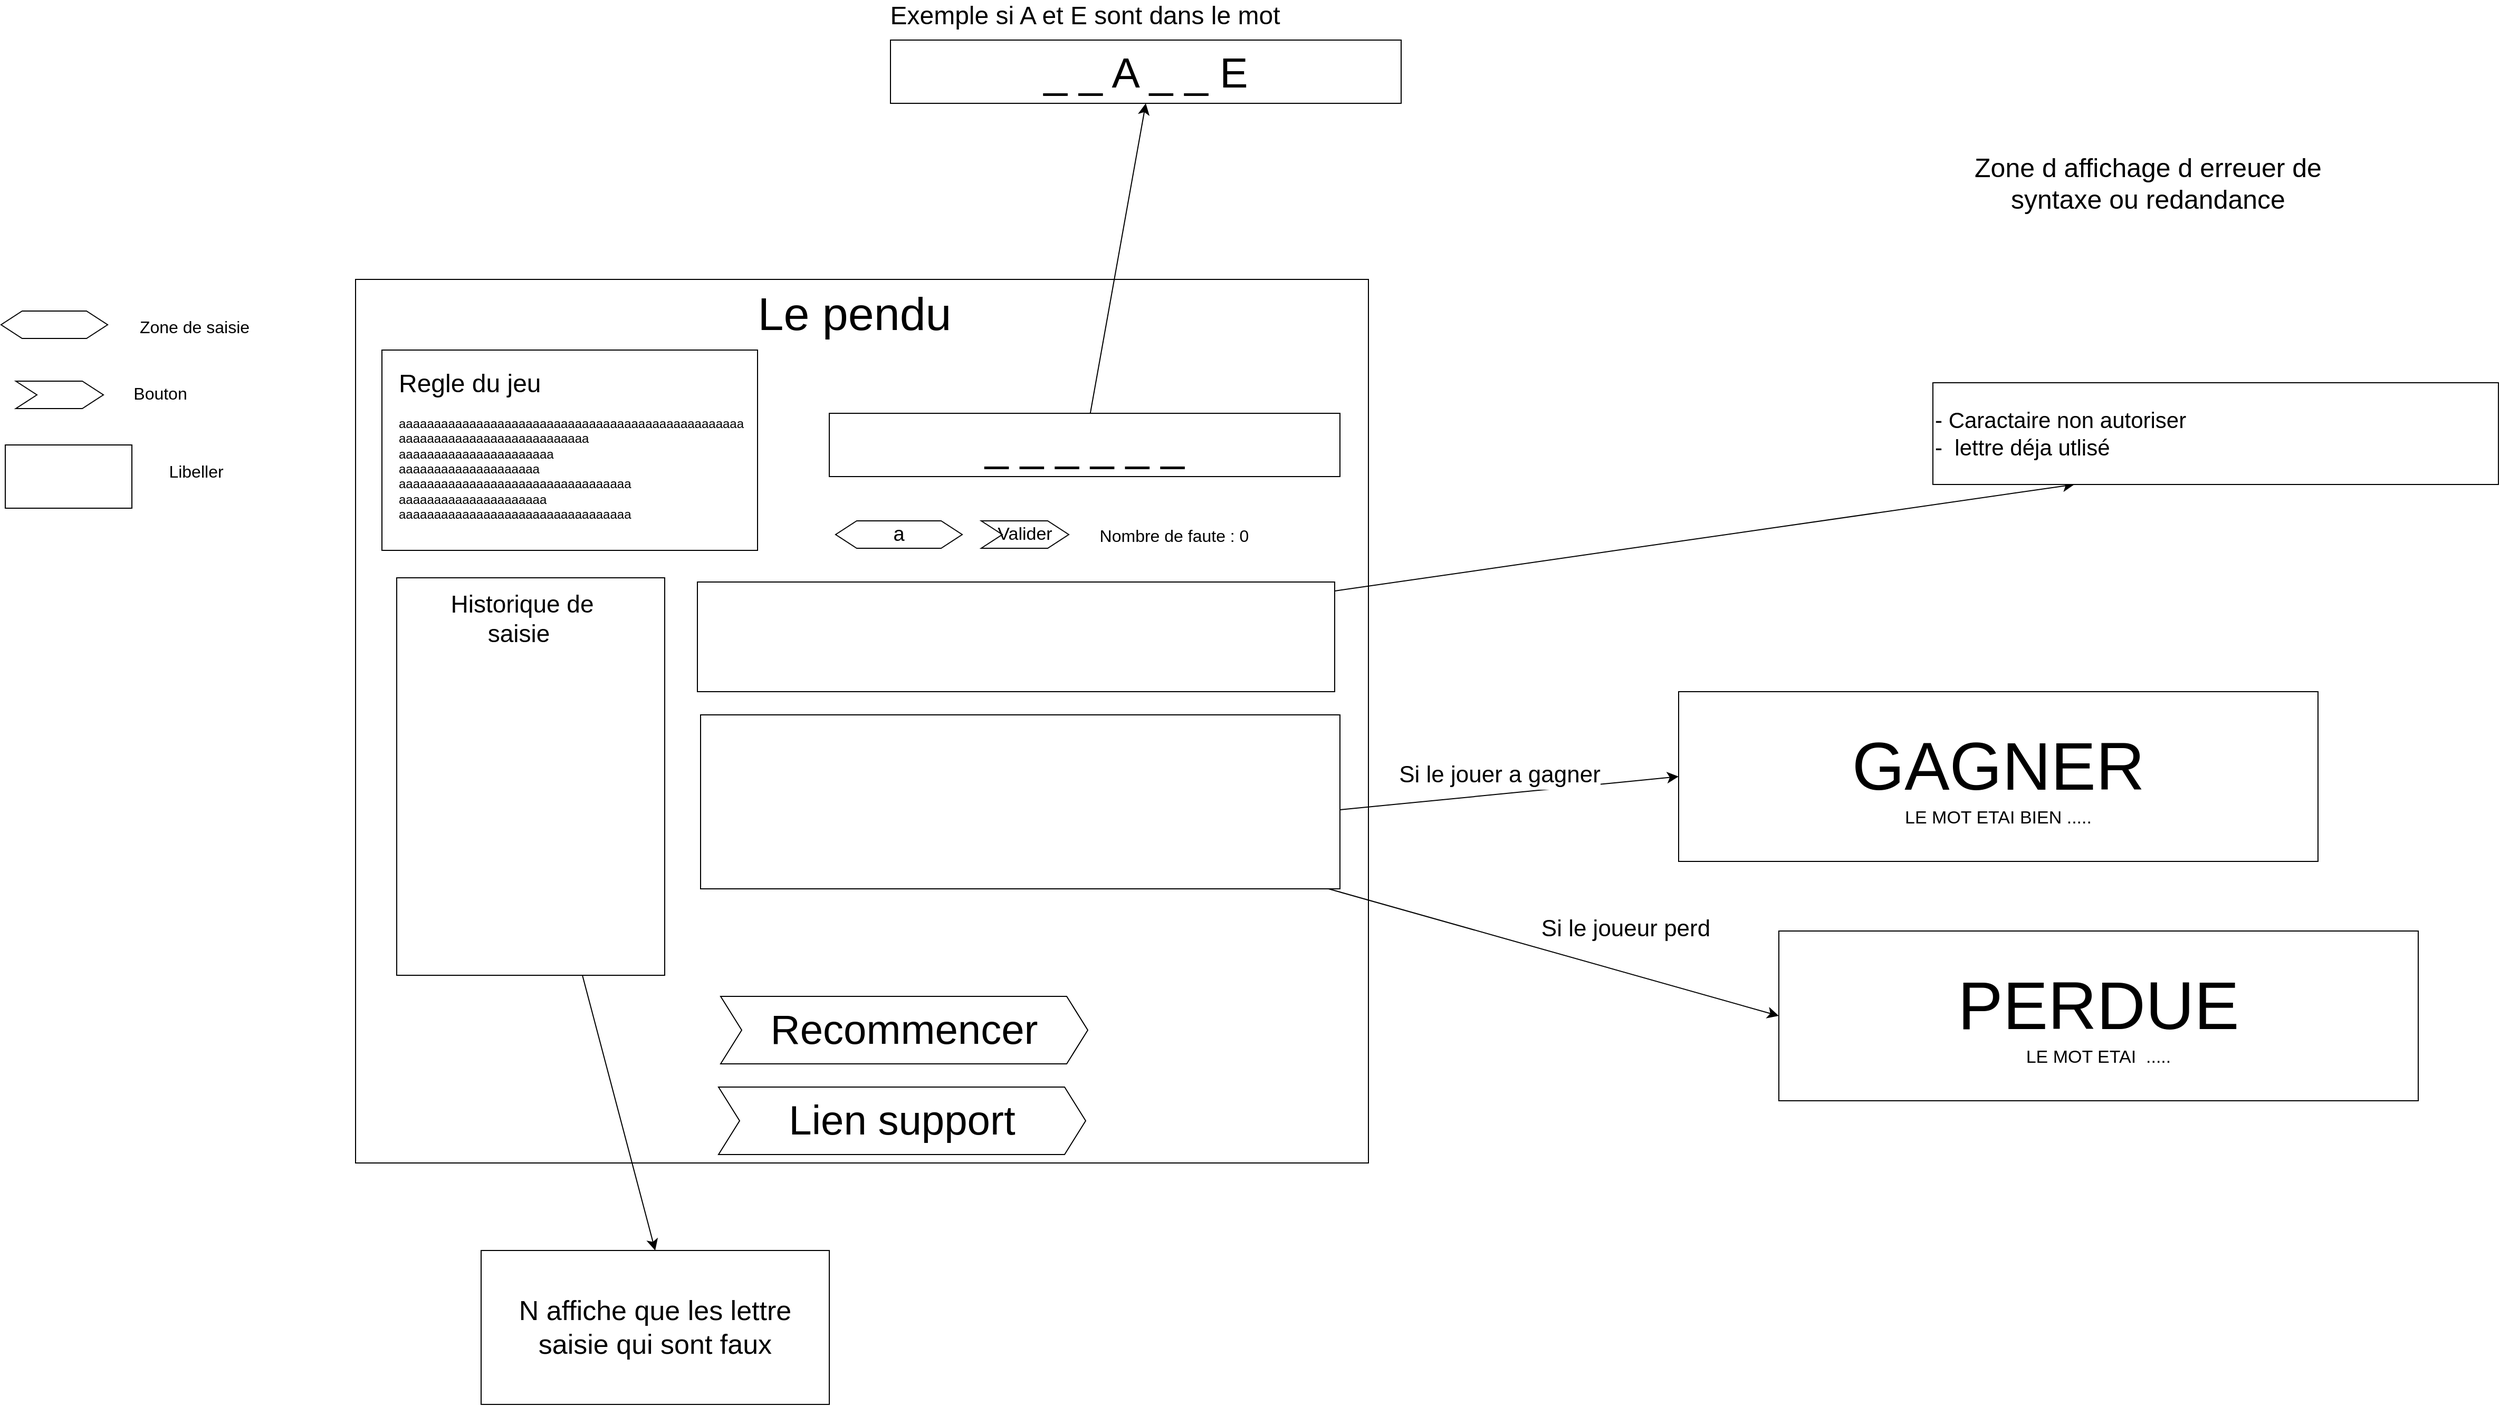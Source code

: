 <mxfile version="24.7.17">
  <diagram name="Page-1" id="ZfM87qixJmkWnpkihZXh">
    <mxGraphModel dx="1434" dy="1286" grid="0" gridSize="10" guides="1" tooltips="1" connect="1" arrows="1" fold="1" page="0" pageScale="1" pageWidth="827" pageHeight="1169" math="0" shadow="0">
      <root>
        <mxCell id="0" />
        <mxCell id="1" parent="0" />
        <mxCell id="Xj7tkq4aOQaog6A-EKB1-1" value="" style="rounded=0;whiteSpace=wrap;html=1;" parent="1" vertex="1">
          <mxGeometry x="352" y="-50" width="960" height="838" as="geometry" />
        </mxCell>
        <mxCell id="Xj7tkq4aOQaog6A-EKB1-15" style="edgeStyle=none;curved=1;rounded=0;orthogonalLoop=1;jettySize=auto;html=1;exitX=0;exitY=0.5;exitDx=0;exitDy=0;fontSize=12;startSize=8;endSize=8;" parent="1" edge="1">
          <mxGeometry relative="1" as="geometry">
            <mxPoint x="524" y="174.5" as="sourcePoint" />
            <mxPoint x="524" y="174.5" as="targetPoint" />
          </mxGeometry>
        </mxCell>
        <mxCell id="Xj7tkq4aOQaog6A-EKB1-88" style="edgeStyle=none;curved=1;rounded=0;orthogonalLoop=1;jettySize=auto;html=1;entryX=0.5;entryY=1;entryDx=0;entryDy=0;fontSize=12;startSize=8;endSize=8;" parent="1" source="Xj7tkq4aOQaog6A-EKB1-21" target="Xj7tkq4aOQaog6A-EKB1-86" edge="1">
          <mxGeometry relative="1" as="geometry" />
        </mxCell>
        <mxCell id="Xj7tkq4aOQaog6A-EKB1-21" value="&lt;span style=&quot;font-size: 40px;&quot;&gt;_ _ _ _ _ _&lt;/span&gt;" style="rounded=0;whiteSpace=wrap;html=1;" parent="1" vertex="1">
          <mxGeometry x="801" y="77" width="484" height="60" as="geometry" />
        </mxCell>
        <mxCell id="Xj7tkq4aOQaog6A-EKB1-23" value="&lt;font style=&quot;font-size: 44px;&quot;&gt;Le pendu&lt;/font&gt;" style="text;html=1;align=center;verticalAlign=middle;whiteSpace=wrap;rounded=0;fontSize=16;" parent="1" vertex="1">
          <mxGeometry x="708" y="-32" width="234" height="30" as="geometry" />
        </mxCell>
        <mxCell id="Xj7tkq4aOQaog6A-EKB1-30" value="&lt;font style=&quot;font-size: 19px;&quot;&gt;a&lt;/font&gt;" style="shape=hexagon;perimeter=hexagonPerimeter2;whiteSpace=wrap;html=1;fixedSize=1;" parent="1" vertex="1">
          <mxGeometry x="807" y="179" width="120" height="26" as="geometry" />
        </mxCell>
        <mxCell id="Xj7tkq4aOQaog6A-EKB1-31" value="" style="shape=hexagon;perimeter=hexagonPerimeter2;whiteSpace=wrap;html=1;fixedSize=1;" parent="1" vertex="1">
          <mxGeometry x="16" y="-20" width="101" height="26" as="geometry" />
        </mxCell>
        <mxCell id="Xj7tkq4aOQaog6A-EKB1-32" value="Zone de saisie" style="text;html=1;align=center;verticalAlign=middle;whiteSpace=wrap;rounded=0;fontSize=16;" parent="1" vertex="1">
          <mxGeometry x="137" y="-20" width="125" height="30" as="geometry" />
        </mxCell>
        <mxCell id="Xj7tkq4aOQaog6A-EKB1-34" value="Bouton" style="text;html=1;align=center;verticalAlign=middle;whiteSpace=wrap;rounded=0;fontSize=16;" parent="1" vertex="1">
          <mxGeometry x="137" y="42.5" width="60" height="30" as="geometry" />
        </mxCell>
        <mxCell id="Xj7tkq4aOQaog6A-EKB1-45" value="&lt;font style=&quot;font-size: 17px;&quot;&gt;Valider&lt;/font&gt;" style="shape=step;perimeter=stepPerimeter;whiteSpace=wrap;html=1;fixedSize=1;" parent="1" vertex="1">
          <mxGeometry x="945" y="179" width="83" height="26" as="geometry" />
        </mxCell>
        <mxCell id="Xj7tkq4aOQaog6A-EKB1-47" value="" style="shape=step;perimeter=stepPerimeter;whiteSpace=wrap;html=1;fixedSize=1;" parent="1" vertex="1">
          <mxGeometry x="30" y="46.5" width="83" height="26" as="geometry" />
        </mxCell>
        <mxCell id="Xj7tkq4aOQaog6A-EKB1-55" value="Nombre de faute : 0" style="text;html=1;align=center;verticalAlign=middle;whiteSpace=wrap;rounded=0;fontSize=16;" parent="1" vertex="1">
          <mxGeometry x="1046" y="178" width="164" height="30" as="geometry" />
        </mxCell>
        <mxCell id="Xj7tkq4aOQaog6A-EKB1-56" value="" style="rounded=0;whiteSpace=wrap;html=1;" parent="1" vertex="1">
          <mxGeometry x="391" y="233" width="254" height="377" as="geometry" />
        </mxCell>
        <mxCell id="Xj7tkq4aOQaog6A-EKB1-57" value="&lt;font style=&quot;font-size: 23px;&quot;&gt;Historique de saisie&amp;nbsp;&lt;/font&gt;" style="text;html=1;align=center;verticalAlign=middle;whiteSpace=wrap;rounded=0;fontSize=16;" parent="1" vertex="1">
          <mxGeometry x="417" y="257" width="186" height="30" as="geometry" />
        </mxCell>
        <mxCell id="Xj7tkq4aOQaog6A-EKB1-62" value="" style="rounded=0;whiteSpace=wrap;html=1;" parent="1" vertex="1">
          <mxGeometry x="377" y="17" width="356" height="190" as="geometry" />
        </mxCell>
        <mxCell id="Xj7tkq4aOQaog6A-EKB1-63" value="&lt;h1 style=&quot;margin-top: 0px;&quot;&gt;&lt;span style=&quot;font-weight: normal;&quot;&gt;Regle du jeu&lt;/span&gt;&lt;/h1&gt;&lt;div&gt;aaaaaaaaaaaaaaaaaaaaaaaaaaaaaaaaaaaaaaaaaaaaaaaaa&lt;/div&gt;&lt;div&gt;aaaaaaaaaaaaaaaaaaaaaaaaaaa&lt;/div&gt;&lt;div&gt;aaaaaaaaaaaaaaaaaaaaaa&lt;/div&gt;&lt;div&gt;aaaaaaaaaaaaaaaaaaaa&lt;/div&gt;&lt;div&gt;aaaaaaaaaaaaaaaaaaaaaaaaaaaaaaaaa&lt;/div&gt;&lt;div&gt;aaaaaaaaaaaaaaaaaaaaa&lt;/div&gt;&lt;div&gt;aaaaaaaaaaaaaaaaaaaaaaaaaaaaaaaaa&lt;/div&gt;&lt;div&gt;&lt;br&gt;&lt;/div&gt;&lt;div&gt;&lt;br&gt;&lt;/div&gt;" style="text;html=1;whiteSpace=wrap;overflow=hidden;rounded=0;" parent="1" vertex="1">
          <mxGeometry x="391" y="28" width="342" height="180" as="geometry" />
        </mxCell>
        <mxCell id="Xj7tkq4aOQaog6A-EKB1-73" style="edgeStyle=none;curved=1;rounded=0;orthogonalLoop=1;jettySize=auto;html=1;entryX=0;entryY=0.5;entryDx=0;entryDy=0;fontSize=12;startSize=8;endSize=8;" parent="1" target="Xj7tkq4aOQaog6A-EKB1-72" edge="1">
          <mxGeometry relative="1" as="geometry">
            <mxPoint x="1285" y="453" as="sourcePoint" />
          </mxGeometry>
        </mxCell>
        <mxCell id="Xj7tkq4aOQaog6A-EKB1-74" value="&lt;font style=&quot;font-size: 22px;&quot;&gt;Si le jouer a gagner&lt;/font&gt;" style="edgeLabel;html=1;align=center;verticalAlign=middle;resizable=0;points=[];fontSize=12;" parent="Xj7tkq4aOQaog6A-EKB1-73" vertex="1" connectable="0">
          <mxGeometry x="-0.348" y="-1" relative="1" as="geometry">
            <mxPoint x="46" y="-24" as="offset" />
          </mxGeometry>
        </mxCell>
        <mxCell id="Xj7tkq4aOQaog6A-EKB1-82" style="edgeStyle=none;curved=1;rounded=0;orthogonalLoop=1;jettySize=auto;html=1;entryX=0;entryY=0.5;entryDx=0;entryDy=0;fontSize=12;startSize=8;endSize=8;" parent="1" source="Xj7tkq4aOQaog6A-EKB1-71" target="Xj7tkq4aOQaog6A-EKB1-81" edge="1">
          <mxGeometry relative="1" as="geometry" />
        </mxCell>
        <mxCell id="Xj7tkq4aOQaog6A-EKB1-71" value="" style="rounded=0;whiteSpace=wrap;html=1;" parent="1" vertex="1">
          <mxGeometry x="679" y="363" width="606" height="165" as="geometry" />
        </mxCell>
        <mxCell id="Xj7tkq4aOQaog6A-EKB1-72" value="&lt;span style=&quot;font-size: 64px;&quot;&gt;GAGNER&lt;/span&gt;&lt;div&gt;&lt;font style=&quot;font-size: 17px;&quot;&gt;LE MOT ETAI BIEN .....&lt;/font&gt;&lt;/div&gt;" style="rounded=0;whiteSpace=wrap;html=1;" parent="1" vertex="1">
          <mxGeometry x="1606" y="341" width="606" height="161" as="geometry" />
        </mxCell>
        <mxCell id="Xj7tkq4aOQaog6A-EKB1-93" style="edgeStyle=none;curved=1;rounded=0;orthogonalLoop=1;jettySize=auto;html=1;entryX=0.25;entryY=1;entryDx=0;entryDy=0;fontSize=12;startSize=8;endSize=8;" parent="1" source="Xj7tkq4aOQaog6A-EKB1-75" target="Xj7tkq4aOQaog6A-EKB1-91" edge="1">
          <mxGeometry relative="1" as="geometry" />
        </mxCell>
        <mxCell id="Xj7tkq4aOQaog6A-EKB1-75" value="" style="rounded=0;whiteSpace=wrap;html=1;" parent="1" vertex="1">
          <mxGeometry x="676" y="237" width="604" height="104" as="geometry" />
        </mxCell>
        <mxCell id="Xj7tkq4aOQaog6A-EKB1-76" value="" style="rounded=0;whiteSpace=wrap;html=1;" parent="1" vertex="1">
          <mxGeometry x="20" y="107" width="120" height="60" as="geometry" />
        </mxCell>
        <mxCell id="Xj7tkq4aOQaog6A-EKB1-77" value="Libeller" style="text;html=1;align=center;verticalAlign=middle;whiteSpace=wrap;rounded=0;fontSize=16;" parent="1" vertex="1">
          <mxGeometry x="148" y="117" width="106" height="30" as="geometry" />
        </mxCell>
        <mxCell id="Xj7tkq4aOQaog6A-EKB1-79" value="&lt;font style=&quot;font-size: 26px;&quot;&gt;N affiche que les lettre saisie qui sont faux&lt;/font&gt;" style="rounded=0;whiteSpace=wrap;html=1;" parent="1" vertex="1">
          <mxGeometry x="471" y="871" width="330" height="146" as="geometry" />
        </mxCell>
        <mxCell id="Xj7tkq4aOQaog6A-EKB1-81" value="&lt;div&gt;&lt;font style=&quot;font-size: 64px;&quot;&gt;PERDUE&lt;/font&gt;&lt;/div&gt;&lt;div&gt;&lt;font style=&quot;font-size: 17px;&quot;&gt;LE MOT ETAI&amp;nbsp; .....&lt;/font&gt;&lt;/div&gt;" style="rounded=0;whiteSpace=wrap;html=1;" parent="1" vertex="1">
          <mxGeometry x="1701" y="568" width="606" height="161" as="geometry" />
        </mxCell>
        <mxCell id="Xj7tkq4aOQaog6A-EKB1-84" value="&lt;font style=&quot;font-size: 22px;&quot;&gt;Si le joueur perd&lt;/font&gt;" style="text;html=1;align=center;verticalAlign=middle;whiteSpace=wrap;rounded=0;fontSize=16;" parent="1" vertex="1">
          <mxGeometry x="1456" y="551" width="200" height="30" as="geometry" />
        </mxCell>
        <mxCell id="Xj7tkq4aOQaog6A-EKB1-86" value="&lt;span style=&quot;font-size: 40px;&quot;&gt;_ _ A _ _ E&lt;/span&gt;" style="rounded=0;whiteSpace=wrap;html=1;" parent="1" vertex="1">
          <mxGeometry x="859" y="-277" width="484" height="60" as="geometry" />
        </mxCell>
        <mxCell id="Xj7tkq4aOQaog6A-EKB1-90" value="&lt;font style=&quot;font-size: 24px;&quot;&gt;Exemple si A et E sont dans le mot&lt;/font&gt;" style="text;html=1;align=center;verticalAlign=middle;whiteSpace=wrap;rounded=0;fontSize=16;strokeWidth=4;" parent="1" vertex="1">
          <mxGeometry x="820.5" y="-315" width="445" height="30" as="geometry" />
        </mxCell>
        <mxCell id="Xj7tkq4aOQaog6A-EKB1-91" value="&lt;span style=&quot;font-size: 21px;&quot;&gt;- Caractaire non autoriser&amp;nbsp;&lt;/span&gt;&lt;div&gt;&lt;span style=&quot;font-size: 21px;&quot;&gt;-&amp;nbsp; lettre déja utlisé&lt;/span&gt;&lt;/div&gt;" style="rounded=0;whiteSpace=wrap;html=1;align=left;" parent="1" vertex="1">
          <mxGeometry x="1847" y="48" width="536" height="96.5" as="geometry" />
        </mxCell>
        <mxCell id="Xj7tkq4aOQaog6A-EKB1-94" style="edgeStyle=none;curved=1;rounded=0;orthogonalLoop=1;jettySize=auto;html=1;entryX=0.5;entryY=0;entryDx=0;entryDy=0;fontSize=12;startSize=8;endSize=8;" parent="1" edge="1">
          <mxGeometry relative="1" as="geometry">
            <mxPoint x="567" y="610" as="sourcePoint" />
            <mxPoint x="636" y="871" as="targetPoint" />
          </mxGeometry>
        </mxCell>
        <mxCell id="Xj7tkq4aOQaog6A-EKB1-95" value="&lt;font style=&quot;font-size: 25px;&quot;&gt;Zone d affichage d erreuer de syntaxe ou redandance&lt;/font&gt;" style="text;html=1;align=center;verticalAlign=middle;whiteSpace=wrap;rounded=0;fontSize=16;" parent="1" vertex="1">
          <mxGeometry x="1847" y="-157" width="408" height="30" as="geometry" />
        </mxCell>
        <mxCell id="Xj7tkq4aOQaog6A-EKB1-96" value="&lt;span style=&quot;font-size: 39px;&quot;&gt;Lien support&lt;/span&gt;" style="shape=step;perimeter=stepPerimeter;whiteSpace=wrap;html=1;fixedSize=1;" parent="1" vertex="1">
          <mxGeometry x="696" y="716" width="348" height="64" as="geometry" />
        </mxCell>
        <mxCell id="Xj7tkq4aOQaog6A-EKB1-97" value="&lt;span style=&quot;font-size: 39px;&quot;&gt;Recommencer&lt;/span&gt;" style="shape=step;perimeter=stepPerimeter;whiteSpace=wrap;html=1;fixedSize=1;" parent="1" vertex="1">
          <mxGeometry x="698" y="630" width="348" height="64" as="geometry" />
        </mxCell>
      </root>
    </mxGraphModel>
  </diagram>
</mxfile>
